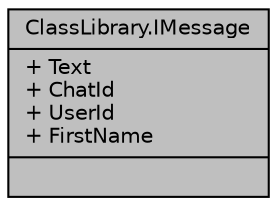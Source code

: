 digraph "ClassLibrary.IMessage"
{
 // INTERACTIVE_SVG=YES
 // LATEX_PDF_SIZE
  edge [fontname="Helvetica",fontsize="10",labelfontname="Helvetica",labelfontsize="10"];
  node [fontname="Helvetica",fontsize="10",shape=record];
  Node1 [label="{ClassLibrary.IMessage\n|+ Text\l+ ChatId\l+ UserId\l+ FirstName\l|}",height=0.2,width=0.4,color="black", fillcolor="grey75", style="filled", fontcolor="black",tooltip="Esta interfaz define el formato que tienen que tener los mensajes manejados por nuestro programa...."];
}
